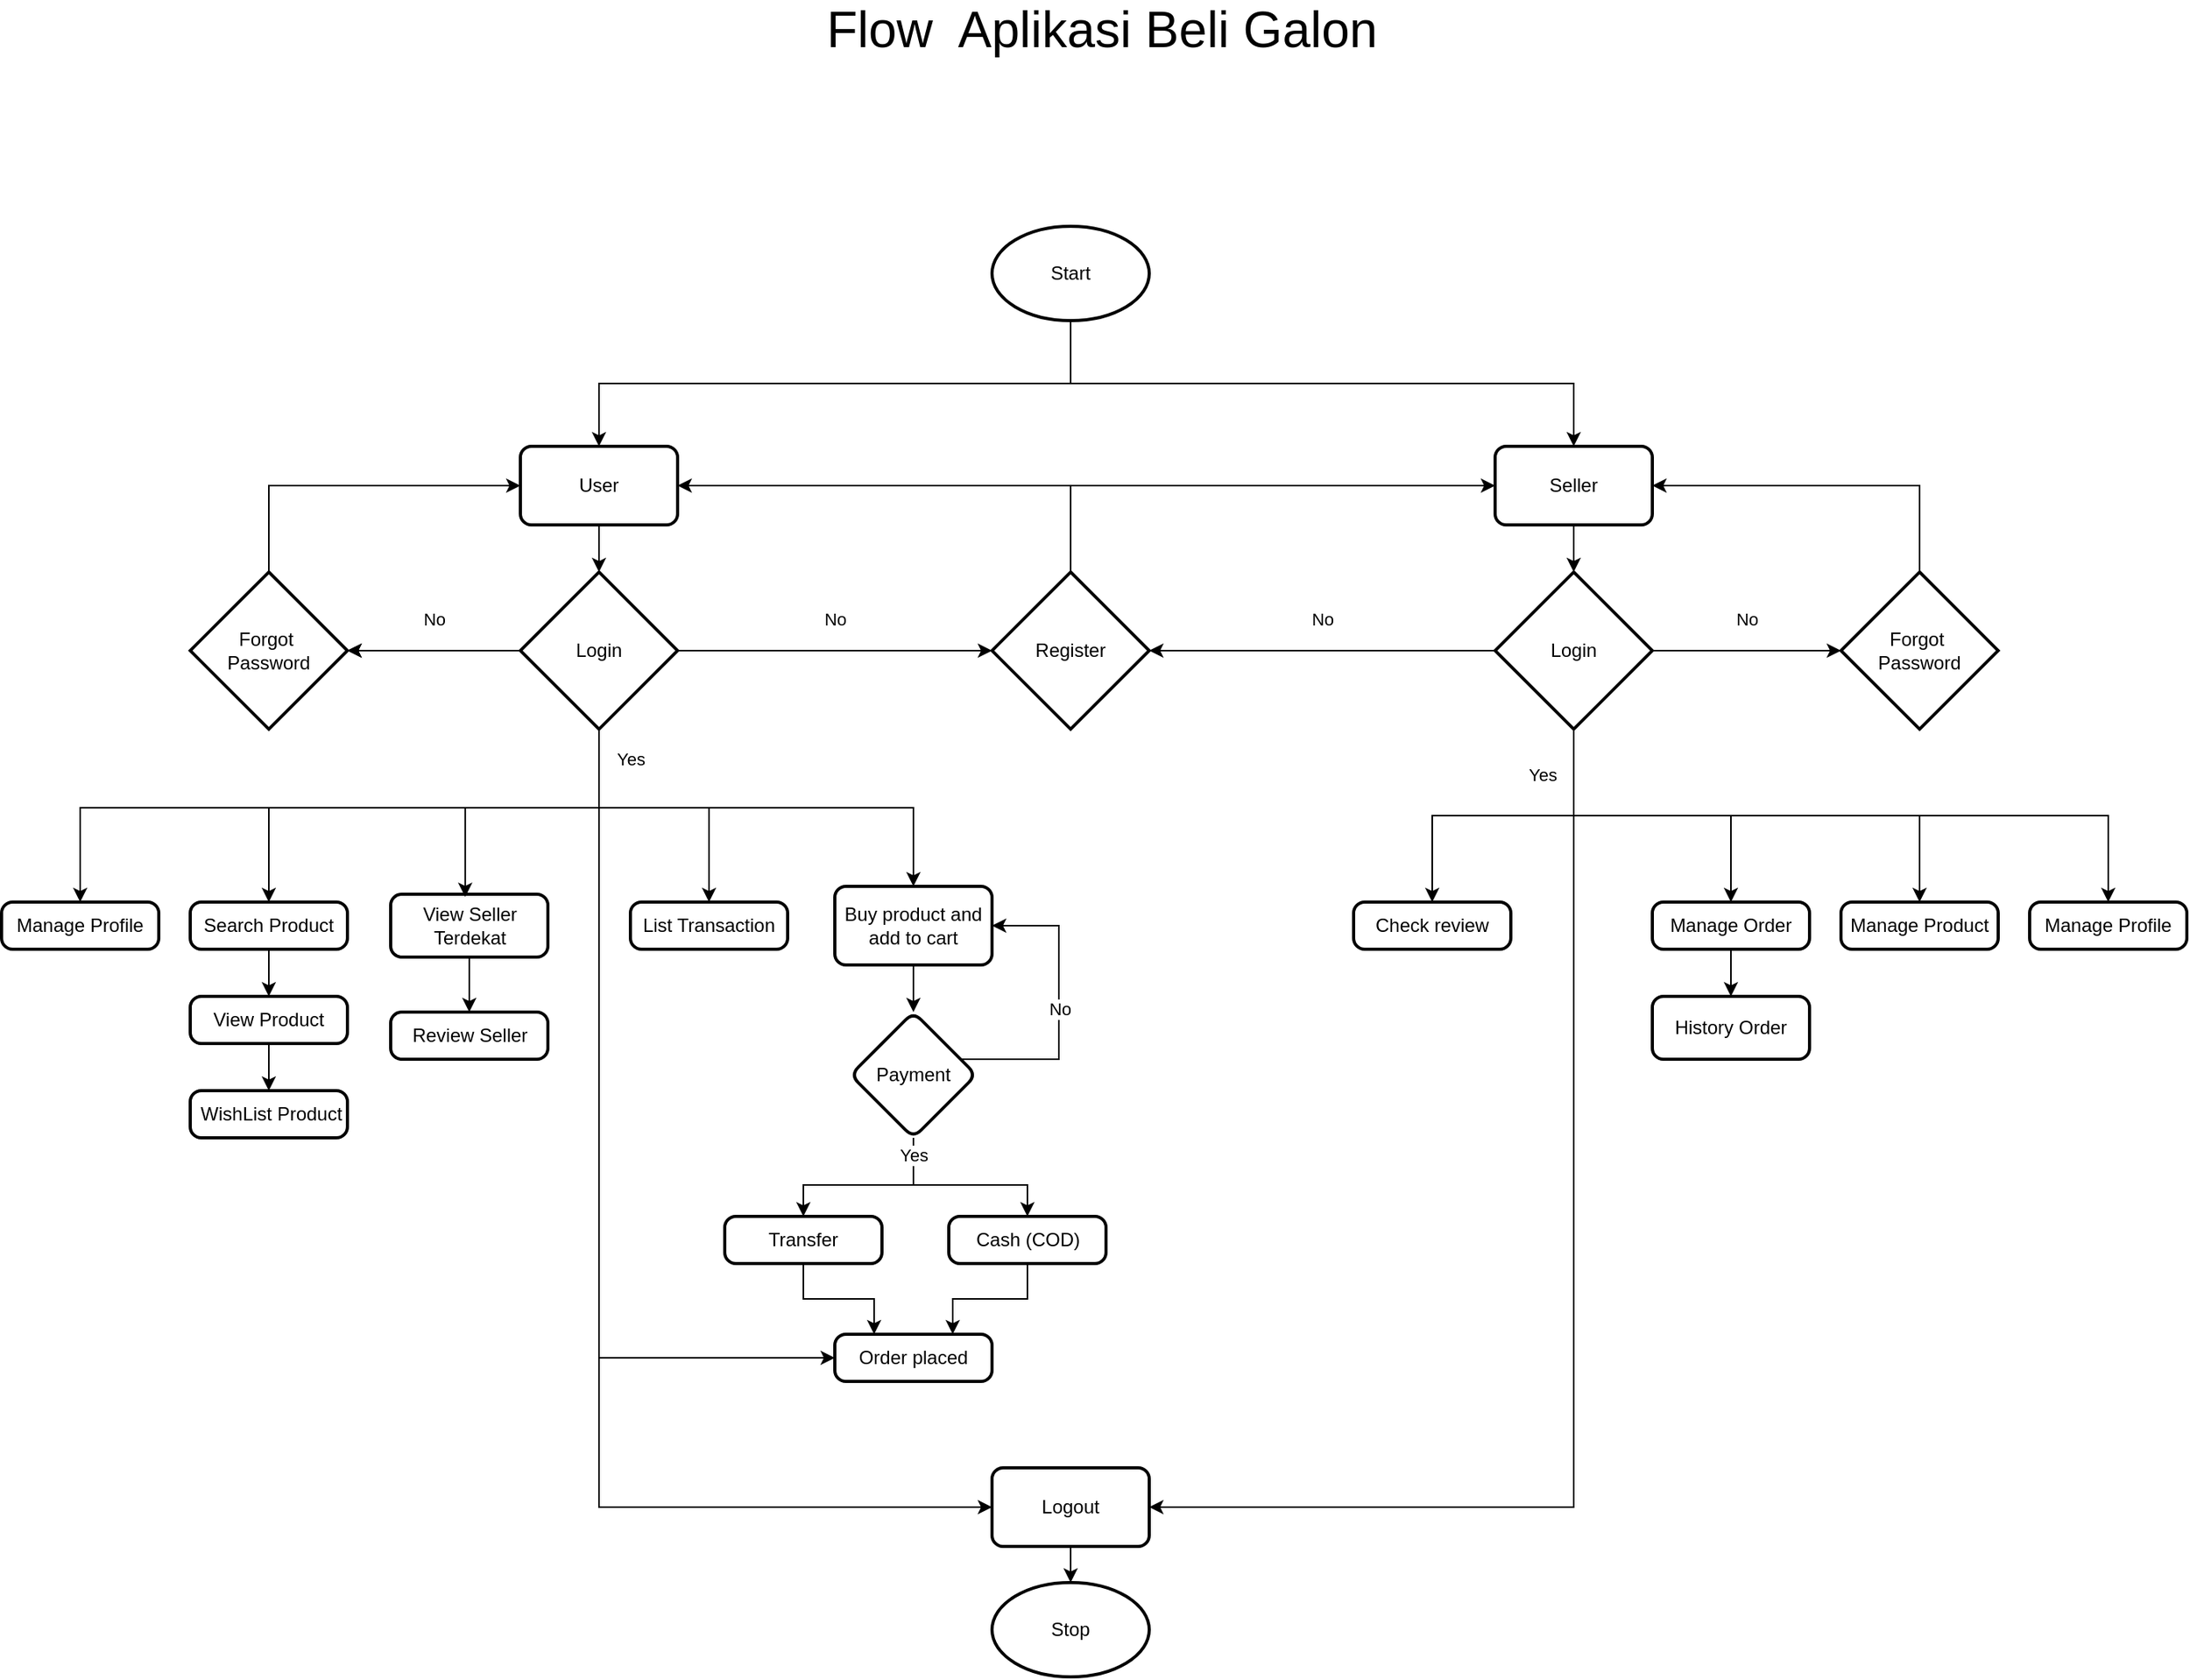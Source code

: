 <mxfile version="25.0.3" pages="2">
  <diagram id="LAZzCgJFHyNmJEEFzouN" name="Page-2">
    <mxGraphModel dx="3176" dy="5292" grid="1" gridSize="10" guides="1" tooltips="1" connect="1" arrows="1" fold="1" page="1" pageScale="1" pageWidth="850" pageHeight="1100" background="none" math="0" shadow="0">
      <root>
        <mxCell id="0" />
        <mxCell id="1" parent="0" />
        <mxCell id="8tDg4r73jLn0cOYWj6-P-1" style="edgeStyle=orthogonalEdgeStyle;rounded=0;orthogonalLoop=1;jettySize=auto;html=1;" parent="1" source="8tDg4r73jLn0cOYWj6-P-3" target="8tDg4r73jLn0cOYWj6-P-5" edge="1">
          <mxGeometry relative="1" as="geometry">
            <Array as="points">
              <mxPoint x="1350" y="-2810" />
              <mxPoint x="1670" y="-2810" />
            </Array>
          </mxGeometry>
        </mxCell>
        <mxCell id="8tDg4r73jLn0cOYWj6-P-2" style="edgeStyle=orthogonalEdgeStyle;rounded=0;orthogonalLoop=1;jettySize=auto;html=1;exitX=0.5;exitY=1;exitDx=0;exitDy=0;exitPerimeter=0;entryX=0.5;entryY=0;entryDx=0;entryDy=0;" parent="1" source="8tDg4r73jLn0cOYWj6-P-3" target="8tDg4r73jLn0cOYWj6-P-4" edge="1">
          <mxGeometry relative="1" as="geometry" />
        </mxCell>
        <mxCell id="8tDg4r73jLn0cOYWj6-P-3" value="Start" style="strokeWidth=2;html=1;shape=mxgraph.flowchart.start_1;whiteSpace=wrap;" parent="1" vertex="1">
          <mxGeometry x="1300" y="-2910" width="100" height="60" as="geometry" />
        </mxCell>
        <mxCell id="8tDg4r73jLn0cOYWj6-P-4" value="User" style="rounded=1;whiteSpace=wrap;html=1;absoluteArcSize=1;arcSize=14;strokeWidth=2;" parent="1" vertex="1">
          <mxGeometry x="1000" y="-2770" width="100" height="50" as="geometry" />
        </mxCell>
        <mxCell id="8tDg4r73jLn0cOYWj6-P-5" value="Seller" style="rounded=1;whiteSpace=wrap;html=1;absoluteArcSize=1;arcSize=14;strokeWidth=2;" parent="1" vertex="1">
          <mxGeometry x="1620" y="-2770" width="100" height="50" as="geometry" />
        </mxCell>
        <mxCell id="8tDg4r73jLn0cOYWj6-P-6" style="edgeStyle=orthogonalEdgeStyle;rounded=0;orthogonalLoop=1;jettySize=auto;html=1;entryX=1;entryY=0.5;entryDx=0;entryDy=0;" parent="1" source="8tDg4r73jLn0cOYWj6-P-8" target="8tDg4r73jLn0cOYWj6-P-4" edge="1">
          <mxGeometry relative="1" as="geometry">
            <Array as="points">
              <mxPoint x="1350" y="-2745" />
            </Array>
          </mxGeometry>
        </mxCell>
        <mxCell id="8tDg4r73jLn0cOYWj6-P-7" style="edgeStyle=orthogonalEdgeStyle;rounded=0;orthogonalLoop=1;jettySize=auto;html=1;exitX=0.5;exitY=0;exitDx=0;exitDy=0;exitPerimeter=0;entryX=0;entryY=0.5;entryDx=0;entryDy=0;" parent="1" source="8tDg4r73jLn0cOYWj6-P-8" target="8tDg4r73jLn0cOYWj6-P-5" edge="1">
          <mxGeometry relative="1" as="geometry" />
        </mxCell>
        <mxCell id="8tDg4r73jLn0cOYWj6-P-8" value="Register" style="strokeWidth=2;html=1;shape=mxgraph.flowchart.decision;whiteSpace=wrap;" parent="1" vertex="1">
          <mxGeometry x="1300" y="-2690" width="100" height="100" as="geometry" />
        </mxCell>
        <mxCell id="8tDg4r73jLn0cOYWj6-P-9" value="Yes" style="edgeStyle=orthogonalEdgeStyle;rounded=0;orthogonalLoop=1;jettySize=auto;html=1;entryX=1;entryY=0.5;entryDx=0;entryDy=0;" parent="1" source="8tDg4r73jLn0cOYWj6-P-15" target="8tDg4r73jLn0cOYWj6-P-31" edge="1">
          <mxGeometry x="-0.924" y="-20" relative="1" as="geometry">
            <Array as="points">
              <mxPoint x="1670" y="-2095" />
            </Array>
            <mxPoint as="offset" />
          </mxGeometry>
        </mxCell>
        <mxCell id="H5SiN7s75GPNOgeYYOhO-19" style="edgeStyle=orthogonalEdgeStyle;rounded=0;orthogonalLoop=1;jettySize=auto;html=1;exitX=0.5;exitY=1;exitDx=0;exitDy=0;exitPerimeter=0;entryX=0.5;entryY=0;entryDx=0;entryDy=0;" parent="1" source="8tDg4r73jLn0cOYWj6-P-15" target="8tDg4r73jLn0cOYWj6-P-53" edge="1">
          <mxGeometry relative="1" as="geometry" />
        </mxCell>
        <mxCell id="H5SiN7s75GPNOgeYYOhO-20" style="edgeStyle=orthogonalEdgeStyle;rounded=0;orthogonalLoop=1;jettySize=auto;html=1;exitX=0.5;exitY=1;exitDx=0;exitDy=0;exitPerimeter=0;entryX=0.5;entryY=0;entryDx=0;entryDy=0;" parent="1" source="8tDg4r73jLn0cOYWj6-P-15" target="8tDg4r73jLn0cOYWj6-P-51" edge="1">
          <mxGeometry relative="1" as="geometry" />
        </mxCell>
        <mxCell id="H5SiN7s75GPNOgeYYOhO-21" style="edgeStyle=orthogonalEdgeStyle;rounded=0;orthogonalLoop=1;jettySize=auto;html=1;exitX=0.5;exitY=1;exitDx=0;exitDy=0;exitPerimeter=0;entryX=0.5;entryY=0;entryDx=0;entryDy=0;" parent="1" source="8tDg4r73jLn0cOYWj6-P-15" target="8tDg4r73jLn0cOYWj6-P-50" edge="1">
          <mxGeometry relative="1" as="geometry" />
        </mxCell>
        <mxCell id="H5SiN7s75GPNOgeYYOhO-22" style="edgeStyle=orthogonalEdgeStyle;rounded=0;orthogonalLoop=1;jettySize=auto;html=1;exitX=0.5;exitY=1;exitDx=0;exitDy=0;exitPerimeter=0;entryX=0.5;entryY=0;entryDx=0;entryDy=0;" parent="1" source="8tDg4r73jLn0cOYWj6-P-15" target="8tDg4r73jLn0cOYWj6-P-54" edge="1">
          <mxGeometry relative="1" as="geometry" />
        </mxCell>
        <mxCell id="8tDg4r73jLn0cOYWj6-P-15" value="Login" style="strokeWidth=2;html=1;shape=mxgraph.flowchart.decision;whiteSpace=wrap;" parent="1" vertex="1">
          <mxGeometry x="1620" y="-2690" width="100" height="100" as="geometry" />
        </mxCell>
        <mxCell id="8tDg4r73jLn0cOYWj6-P-16" value="No" style="edgeStyle=orthogonalEdgeStyle;rounded=0;orthogonalLoop=1;jettySize=auto;html=1;" parent="1" source="8tDg4r73jLn0cOYWj6-P-27" target="8tDg4r73jLn0cOYWj6-P-8" edge="1">
          <mxGeometry y="20" relative="1" as="geometry">
            <mxPoint as="offset" />
          </mxGeometry>
        </mxCell>
        <mxCell id="8tDg4r73jLn0cOYWj6-P-17" value="Yes" style="edgeStyle=orthogonalEdgeStyle;rounded=0;orthogonalLoop=1;jettySize=auto;html=1;entryX=0;entryY=0.5;entryDx=0;entryDy=0;" parent="1" source="8tDg4r73jLn0cOYWj6-P-27" target="8tDg4r73jLn0cOYWj6-P-31" edge="1">
          <mxGeometry x="-0.949" y="20" relative="1" as="geometry">
            <Array as="points">
              <mxPoint x="1050" y="-2095" />
            </Array>
            <mxPoint as="offset" />
          </mxGeometry>
        </mxCell>
        <mxCell id="H5SiN7s75GPNOgeYYOhO-4" style="edgeStyle=orthogonalEdgeStyle;rounded=0;orthogonalLoop=1;jettySize=auto;html=1;exitX=0.5;exitY=1;exitDx=0;exitDy=0;exitPerimeter=0;entryX=0.5;entryY=0;entryDx=0;entryDy=0;" parent="1" source="8tDg4r73jLn0cOYWj6-P-27" target="8tDg4r73jLn0cOYWj6-P-32" edge="1">
          <mxGeometry relative="1" as="geometry">
            <Array as="points">
              <mxPoint x="1050" y="-2540" />
              <mxPoint x="720" y="-2540" />
            </Array>
          </mxGeometry>
        </mxCell>
        <mxCell id="H5SiN7s75GPNOgeYYOhO-5" style="edgeStyle=orthogonalEdgeStyle;rounded=0;orthogonalLoop=1;jettySize=auto;html=1;exitX=0.5;exitY=1;exitDx=0;exitDy=0;exitPerimeter=0;entryX=0.5;entryY=0;entryDx=0;entryDy=0;" parent="1" source="8tDg4r73jLn0cOYWj6-P-27" target="8tDg4r73jLn0cOYWj6-P-33" edge="1">
          <mxGeometry relative="1" as="geometry">
            <Array as="points">
              <mxPoint x="1050" y="-2540" />
              <mxPoint x="840" y="-2540" />
            </Array>
          </mxGeometry>
        </mxCell>
        <mxCell id="H5SiN7s75GPNOgeYYOhO-11" style="edgeStyle=orthogonalEdgeStyle;rounded=0;orthogonalLoop=1;jettySize=auto;html=1;exitX=0.5;exitY=1;exitDx=0;exitDy=0;exitPerimeter=0;entryX=0.5;entryY=0;entryDx=0;entryDy=0;" parent="1" source="8tDg4r73jLn0cOYWj6-P-27" target="8tDg4r73jLn0cOYWj6-P-40" edge="1">
          <mxGeometry relative="1" as="geometry">
            <Array as="points">
              <mxPoint x="1050" y="-2540" />
              <mxPoint x="1120" y="-2540" />
            </Array>
          </mxGeometry>
        </mxCell>
        <mxCell id="H5SiN7s75GPNOgeYYOhO-12" style="edgeStyle=orthogonalEdgeStyle;rounded=0;orthogonalLoop=1;jettySize=auto;html=1;exitX=0.5;exitY=1;exitDx=0;exitDy=0;exitPerimeter=0;entryX=0.5;entryY=0;entryDx=0;entryDy=0;" parent="1" source="8tDg4r73jLn0cOYWj6-P-27" target="8tDg4r73jLn0cOYWj6-P-39" edge="1">
          <mxGeometry relative="1" as="geometry">
            <Array as="points">
              <mxPoint x="1050" y="-2540" />
              <mxPoint x="1250" y="-2540" />
            </Array>
          </mxGeometry>
        </mxCell>
        <mxCell id="H5SiN7s75GPNOgeYYOhO-13" style="edgeStyle=orthogonalEdgeStyle;rounded=0;orthogonalLoop=1;jettySize=auto;html=1;exitX=0.5;exitY=1;exitDx=0;exitDy=0;exitPerimeter=0;entryX=0;entryY=0.5;entryDx=0;entryDy=0;" parent="1" source="8tDg4r73jLn0cOYWj6-P-27" target="8tDg4r73jLn0cOYWj6-P-49" edge="1">
          <mxGeometry relative="1" as="geometry" />
        </mxCell>
        <mxCell id="H5SiN7s75GPNOgeYYOhO-28" value="" style="edgeStyle=orthogonalEdgeStyle;rounded=0;orthogonalLoop=1;jettySize=auto;html=1;" parent="1" source="8tDg4r73jLn0cOYWj6-P-27" target="H5SiN7s75GPNOgeYYOhO-24" edge="1">
          <mxGeometry relative="1" as="geometry" />
        </mxCell>
        <mxCell id="8tDg4r73jLn0cOYWj6-P-27" value="Login" style="strokeWidth=2;html=1;shape=mxgraph.flowchart.decision;whiteSpace=wrap;" parent="1" vertex="1">
          <mxGeometry x="1000" y="-2690" width="100" height="100" as="geometry" />
        </mxCell>
        <mxCell id="8tDg4r73jLn0cOYWj6-P-28" style="edgeStyle=orthogonalEdgeStyle;rounded=0;orthogonalLoop=1;jettySize=auto;html=1;exitX=0.5;exitY=1;exitDx=0;exitDy=0;entryX=0.5;entryY=0;entryDx=0;entryDy=0;entryPerimeter=0;" parent="1" source="8tDg4r73jLn0cOYWj6-P-4" target="8tDg4r73jLn0cOYWj6-P-27" edge="1">
          <mxGeometry relative="1" as="geometry" />
        </mxCell>
        <mxCell id="8tDg4r73jLn0cOYWj6-P-29" value="No" style="edgeStyle=orthogonalEdgeStyle;rounded=0;orthogonalLoop=1;jettySize=auto;html=1;entryX=1;entryY=0.5;entryDx=0;entryDy=0;entryPerimeter=0;" parent="1" source="8tDg4r73jLn0cOYWj6-P-15" target="8tDg4r73jLn0cOYWj6-P-8" edge="1">
          <mxGeometry y="-20" relative="1" as="geometry">
            <mxPoint as="offset" />
          </mxGeometry>
        </mxCell>
        <mxCell id="8tDg4r73jLn0cOYWj6-P-30" style="edgeStyle=orthogonalEdgeStyle;rounded=0;orthogonalLoop=1;jettySize=auto;html=1;exitX=0.5;exitY=1;exitDx=0;exitDy=0;entryX=0.5;entryY=0;entryDx=0;entryDy=0;entryPerimeter=0;" parent="1" source="8tDg4r73jLn0cOYWj6-P-5" target="8tDg4r73jLn0cOYWj6-P-15" edge="1">
          <mxGeometry relative="1" as="geometry" />
        </mxCell>
        <mxCell id="8tDg4r73jLn0cOYWj6-P-31" value="Logout" style="rounded=1;whiteSpace=wrap;html=1;absoluteArcSize=1;arcSize=14;strokeWidth=2;" parent="1" vertex="1">
          <mxGeometry x="1300" y="-2120" width="100" height="50" as="geometry" />
        </mxCell>
        <mxCell id="8tDg4r73jLn0cOYWj6-P-32" value="Manage Profile" style="rounded=1;whiteSpace=wrap;html=1;absoluteArcSize=1;arcSize=14;strokeWidth=2;" parent="1" vertex="1">
          <mxGeometry x="670" y="-2480" width="100" height="30" as="geometry" />
        </mxCell>
        <mxCell id="H5SiN7s75GPNOgeYYOhO-15" style="edgeStyle=orthogonalEdgeStyle;rounded=0;orthogonalLoop=1;jettySize=auto;html=1;exitX=0.5;exitY=1;exitDx=0;exitDy=0;entryX=0.5;entryY=0;entryDx=0;entryDy=0;" parent="1" source="8tDg4r73jLn0cOYWj6-P-33" target="8tDg4r73jLn0cOYWj6-P-37" edge="1">
          <mxGeometry relative="1" as="geometry" />
        </mxCell>
        <mxCell id="8tDg4r73jLn0cOYWj6-P-33" value="Search Product" style="rounded=1;whiteSpace=wrap;html=1;absoluteArcSize=1;arcSize=14;strokeWidth=2;" parent="1" vertex="1">
          <mxGeometry x="790" y="-2480" width="100" height="30" as="geometry" />
        </mxCell>
        <mxCell id="8tDg4r73jLn0cOYWj6-P-34" value="&amp;nbsp;WishList Product" style="rounded=1;whiteSpace=wrap;html=1;absoluteArcSize=1;arcSize=14;strokeWidth=2;" parent="1" vertex="1">
          <mxGeometry x="790" y="-2360" width="100" height="30" as="geometry" />
        </mxCell>
        <mxCell id="H5SiN7s75GPNOgeYYOhO-14" style="edgeStyle=orthogonalEdgeStyle;rounded=0;orthogonalLoop=1;jettySize=auto;html=1;entryX=0.5;entryY=0;entryDx=0;entryDy=0;" parent="1" source="8tDg4r73jLn0cOYWj6-P-35" target="8tDg4r73jLn0cOYWj6-P-36" edge="1">
          <mxGeometry relative="1" as="geometry" />
        </mxCell>
        <mxCell id="8tDg4r73jLn0cOYWj6-P-35" value="View Seller Terdekat" style="rounded=1;whiteSpace=wrap;html=1;absoluteArcSize=1;arcSize=14;strokeWidth=2;" parent="1" vertex="1">
          <mxGeometry x="917.5" y="-2485" width="100" height="40" as="geometry" />
        </mxCell>
        <mxCell id="8tDg4r73jLn0cOYWj6-P-36" value="Review Seller" style="rounded=1;whiteSpace=wrap;html=1;absoluteArcSize=1;arcSize=14;strokeWidth=2;" parent="1" vertex="1">
          <mxGeometry x="917.5" y="-2410" width="100" height="30" as="geometry" />
        </mxCell>
        <mxCell id="H5SiN7s75GPNOgeYYOhO-16" style="edgeStyle=orthogonalEdgeStyle;rounded=0;orthogonalLoop=1;jettySize=auto;html=1;exitX=0.5;exitY=1;exitDx=0;exitDy=0;entryX=0.5;entryY=0;entryDx=0;entryDy=0;" parent="1" source="8tDg4r73jLn0cOYWj6-P-37" target="8tDg4r73jLn0cOYWj6-P-34" edge="1">
          <mxGeometry relative="1" as="geometry" />
        </mxCell>
        <mxCell id="8tDg4r73jLn0cOYWj6-P-37" value="View Product" style="rounded=1;whiteSpace=wrap;html=1;absoluteArcSize=1;arcSize=14;strokeWidth=2;" parent="1" vertex="1">
          <mxGeometry x="790" y="-2420" width="100" height="30" as="geometry" />
        </mxCell>
        <mxCell id="8tDg4r73jLn0cOYWj6-P-38" value="" style="edgeStyle=orthogonalEdgeStyle;rounded=0;orthogonalLoop=1;jettySize=auto;html=1;" parent="1" source="8tDg4r73jLn0cOYWj6-P-39" target="8tDg4r73jLn0cOYWj6-P-44" edge="1">
          <mxGeometry relative="1" as="geometry" />
        </mxCell>
        <mxCell id="8tDg4r73jLn0cOYWj6-P-39" value="Buy product and add to cart" style="rounded=1;whiteSpace=wrap;html=1;absoluteArcSize=1;arcSize=14;strokeWidth=2;" parent="1" vertex="1">
          <mxGeometry x="1200" y="-2490" width="100" height="50" as="geometry" />
        </mxCell>
        <mxCell id="8tDg4r73jLn0cOYWj6-P-40" value="List Transaction" style="rounded=1;whiteSpace=wrap;html=1;absoluteArcSize=1;arcSize=14;strokeWidth=2;" parent="1" vertex="1">
          <mxGeometry x="1070" y="-2480" width="100" height="30" as="geometry" />
        </mxCell>
        <mxCell id="8tDg4r73jLn0cOYWj6-P-41" value="No" style="edgeStyle=orthogonalEdgeStyle;rounded=0;orthogonalLoop=1;jettySize=auto;html=1;entryX=1;entryY=0.5;entryDx=0;entryDy=0;" parent="1" source="8tDg4r73jLn0cOYWj6-P-44" target="8tDg4r73jLn0cOYWj6-P-39" edge="1">
          <mxGeometry relative="1" as="geometry">
            <Array as="points">
              <mxPoint x="1342.5" y="-2380" />
              <mxPoint x="1342.5" y="-2465" />
            </Array>
          </mxGeometry>
        </mxCell>
        <mxCell id="8tDg4r73jLn0cOYWj6-P-42" value="" style="edgeStyle=orthogonalEdgeStyle;rounded=0;orthogonalLoop=1;jettySize=auto;html=1;exitX=0.5;exitY=1;exitDx=0;exitDy=0;entryX=0.5;entryY=0;entryDx=0;entryDy=0;" parent="1" source="8tDg4r73jLn0cOYWj6-P-44" target="8tDg4r73jLn0cOYWj6-P-46" edge="1">
          <mxGeometry relative="1" as="geometry">
            <Array as="points">
              <mxPoint x="1230.5" y="-2300" />
              <mxPoint x="1160.5" y="-2300" />
            </Array>
          </mxGeometry>
        </mxCell>
        <mxCell id="8tDg4r73jLn0cOYWj6-P-43" value="Yes" style="edgeStyle=orthogonalEdgeStyle;rounded=0;orthogonalLoop=1;jettySize=auto;html=1;exitX=0.5;exitY=1;exitDx=0;exitDy=0;entryX=0.5;entryY=0;entryDx=0;entryDy=0;" parent="1" source="8tDg4r73jLn0cOYWj6-P-44" target="8tDg4r73jLn0cOYWj6-P-48" edge="1">
          <mxGeometry x="-0.826" relative="1" as="geometry">
            <Array as="points">
              <mxPoint x="1250.5" y="-2300" />
              <mxPoint x="1322.5" y="-2300" />
            </Array>
            <mxPoint as="offset" />
          </mxGeometry>
        </mxCell>
        <mxCell id="8tDg4r73jLn0cOYWj6-P-44" value="Payment" style="rhombus;whiteSpace=wrap;html=1;rounded=1;arcSize=14;strokeWidth=2;" parent="1" vertex="1">
          <mxGeometry x="1210" y="-2410" width="80" height="80" as="geometry" />
        </mxCell>
        <mxCell id="8tDg4r73jLn0cOYWj6-P-45" style="edgeStyle=orthogonalEdgeStyle;rounded=0;orthogonalLoop=1;jettySize=auto;html=1;exitX=0.5;exitY=1;exitDx=0;exitDy=0;entryX=0.25;entryY=0;entryDx=0;entryDy=0;" parent="1" source="8tDg4r73jLn0cOYWj6-P-46" target="8tDg4r73jLn0cOYWj6-P-49" edge="1">
          <mxGeometry relative="1" as="geometry" />
        </mxCell>
        <mxCell id="8tDg4r73jLn0cOYWj6-P-46" value="Transfer" style="rounded=1;whiteSpace=wrap;html=1;absoluteArcSize=1;arcSize=14;strokeWidth=2;" parent="1" vertex="1">
          <mxGeometry x="1130" y="-2280" width="100" height="30" as="geometry" />
        </mxCell>
        <mxCell id="8tDg4r73jLn0cOYWj6-P-47" style="edgeStyle=orthogonalEdgeStyle;rounded=0;orthogonalLoop=1;jettySize=auto;html=1;exitX=0.5;exitY=1;exitDx=0;exitDy=0;entryX=0.75;entryY=0;entryDx=0;entryDy=0;" parent="1" source="8tDg4r73jLn0cOYWj6-P-48" target="8tDg4r73jLn0cOYWj6-P-49" edge="1">
          <mxGeometry relative="1" as="geometry" />
        </mxCell>
        <mxCell id="8tDg4r73jLn0cOYWj6-P-48" value="Cash (COD)" style="rounded=1;whiteSpace=wrap;html=1;absoluteArcSize=1;arcSize=14;strokeWidth=2;" parent="1" vertex="1">
          <mxGeometry x="1272.5" y="-2280" width="100" height="30" as="geometry" />
        </mxCell>
        <mxCell id="8tDg4r73jLn0cOYWj6-P-49" value="Order placed" style="rounded=1;whiteSpace=wrap;html=1;absoluteArcSize=1;arcSize=14;strokeWidth=2;" parent="1" vertex="1">
          <mxGeometry x="1200" y="-2205" width="100" height="30" as="geometry" />
        </mxCell>
        <mxCell id="8tDg4r73jLn0cOYWj6-P-50" value="Manage Profile" style="rounded=1;whiteSpace=wrap;html=1;absoluteArcSize=1;arcSize=14;strokeWidth=2;" parent="1" vertex="1">
          <mxGeometry x="1960" y="-2480" width="100" height="30" as="geometry" />
        </mxCell>
        <mxCell id="8tDg4r73jLn0cOYWj6-P-51" value="Manage Product" style="rounded=1;whiteSpace=wrap;html=1;absoluteArcSize=1;arcSize=14;strokeWidth=2;" parent="1" vertex="1">
          <mxGeometry x="1840" y="-2480" width="100" height="30" as="geometry" />
        </mxCell>
        <mxCell id="8tDg4r73jLn0cOYWj6-P-52" value="History Order" style="rounded=1;whiteSpace=wrap;html=1;absoluteArcSize=1;arcSize=14;strokeWidth=2;" parent="1" vertex="1">
          <mxGeometry x="1720" y="-2420" width="100" height="40" as="geometry" />
        </mxCell>
        <mxCell id="H5SiN7s75GPNOgeYYOhO-18" style="edgeStyle=orthogonalEdgeStyle;rounded=0;orthogonalLoop=1;jettySize=auto;html=1;exitX=0.5;exitY=1;exitDx=0;exitDy=0;entryX=0.5;entryY=0;entryDx=0;entryDy=0;" parent="1" source="8tDg4r73jLn0cOYWj6-P-53" target="8tDg4r73jLn0cOYWj6-P-52" edge="1">
          <mxGeometry relative="1" as="geometry" />
        </mxCell>
        <mxCell id="8tDg4r73jLn0cOYWj6-P-53" value="Manage Order" style="rounded=1;whiteSpace=wrap;html=1;absoluteArcSize=1;arcSize=14;strokeWidth=2;" parent="1" vertex="1">
          <mxGeometry x="1720" y="-2480" width="100" height="30" as="geometry" />
        </mxCell>
        <mxCell id="8tDg4r73jLn0cOYWj6-P-54" value="Check review" style="rounded=1;whiteSpace=wrap;html=1;absoluteArcSize=1;arcSize=14;strokeWidth=2;" parent="1" vertex="1">
          <mxGeometry x="1530" y="-2480" width="100" height="30" as="geometry" />
        </mxCell>
        <mxCell id="8tDg4r73jLn0cOYWj6-P-55" value="" style="edgeStyle=orthogonalEdgeStyle;rounded=0;orthogonalLoop=1;jettySize=auto;html=1;" parent="1" source="8tDg4r73jLn0cOYWj6-P-31" target="8tDg4r73jLn0cOYWj6-P-56" edge="1">
          <mxGeometry relative="1" as="geometry">
            <mxPoint x="1197.5" y="-1820" as="sourcePoint" />
            <mxPoint x="1197.5" y="-1755" as="targetPoint" />
          </mxGeometry>
        </mxCell>
        <mxCell id="8tDg4r73jLn0cOYWj6-P-56" value="Stop" style="strokeWidth=2;html=1;shape=mxgraph.flowchart.start_1;whiteSpace=wrap;" parent="1" vertex="1">
          <mxGeometry x="1300" y="-2047" width="100" height="60" as="geometry" />
        </mxCell>
        <mxCell id="H5SiN7s75GPNOgeYYOhO-17" style="edgeStyle=orthogonalEdgeStyle;rounded=0;orthogonalLoop=1;jettySize=auto;html=1;exitX=0.5;exitY=1;exitDx=0;exitDy=0;exitPerimeter=0;entryX=0.474;entryY=0.043;entryDx=0;entryDy=0;entryPerimeter=0;" parent="1" source="8tDg4r73jLn0cOYWj6-P-27" target="8tDg4r73jLn0cOYWj6-P-35" edge="1">
          <mxGeometry relative="1" as="geometry">
            <Array as="points">
              <mxPoint x="1050" y="-2540" />
              <mxPoint x="965" y="-2540" />
            </Array>
          </mxGeometry>
        </mxCell>
        <mxCell id="H5SiN7s75GPNOgeYYOhO-26" style="edgeStyle=orthogonalEdgeStyle;rounded=0;orthogonalLoop=1;jettySize=auto;html=1;exitX=0.5;exitY=0;exitDx=0;exitDy=0;exitPerimeter=0;entryX=0;entryY=0.5;entryDx=0;entryDy=0;" parent="1" source="H5SiN7s75GPNOgeYYOhO-24" target="8tDg4r73jLn0cOYWj6-P-4" edge="1">
          <mxGeometry relative="1" as="geometry" />
        </mxCell>
        <mxCell id="H5SiN7s75GPNOgeYYOhO-24" value="Forgot&amp;nbsp;&lt;div&gt;Password&lt;/div&gt;" style="strokeWidth=2;html=1;shape=mxgraph.flowchart.decision;whiteSpace=wrap;" parent="1" vertex="1">
          <mxGeometry x="790" y="-2690" width="100" height="100" as="geometry" />
        </mxCell>
        <mxCell id="H5SiN7s75GPNOgeYYOhO-25" value="No" style="edgeStyle=orthogonalEdgeStyle;rounded=0;orthogonalLoop=1;jettySize=auto;html=1;exitX=0;exitY=0.5;exitDx=0;exitDy=0;exitPerimeter=0;entryX=1;entryY=0.5;entryDx=0;entryDy=0;entryPerimeter=0;" parent="1" source="8tDg4r73jLn0cOYWj6-P-27" target="H5SiN7s75GPNOgeYYOhO-24" edge="1">
          <mxGeometry y="-20" relative="1" as="geometry">
            <mxPoint as="offset" />
          </mxGeometry>
        </mxCell>
        <mxCell id="H5SiN7s75GPNOgeYYOhO-31" style="edgeStyle=orthogonalEdgeStyle;rounded=0;orthogonalLoop=1;jettySize=auto;html=1;exitX=0.5;exitY=0;exitDx=0;exitDy=0;exitPerimeter=0;entryX=1;entryY=0.5;entryDx=0;entryDy=0;" parent="1" source="H5SiN7s75GPNOgeYYOhO-29" target="8tDg4r73jLn0cOYWj6-P-5" edge="1">
          <mxGeometry relative="1" as="geometry" />
        </mxCell>
        <mxCell id="H5SiN7s75GPNOgeYYOhO-29" value="Forgot&amp;nbsp;&lt;div&gt;Password&lt;/div&gt;" style="strokeWidth=2;html=1;shape=mxgraph.flowchart.decision;whiteSpace=wrap;" parent="1" vertex="1">
          <mxGeometry x="1840" y="-2690" width="100" height="100" as="geometry" />
        </mxCell>
        <mxCell id="H5SiN7s75GPNOgeYYOhO-30" value="No" style="edgeStyle=orthogonalEdgeStyle;rounded=0;orthogonalLoop=1;jettySize=auto;html=1;entryX=0;entryY=0.5;entryDx=0;entryDy=0;entryPerimeter=0;" parent="1" source="8tDg4r73jLn0cOYWj6-P-15" target="H5SiN7s75GPNOgeYYOhO-29" edge="1">
          <mxGeometry y="20" relative="1" as="geometry">
            <mxPoint as="offset" />
          </mxGeometry>
        </mxCell>
        <mxCell id="HlZVBb7B23S8qVt_JWEx-1" value="&lt;font&gt;Flow&amp;nbsp; Aplikasi Beli Galon&lt;/font&gt;" style="text;html=1;align=center;verticalAlign=middle;whiteSpace=wrap;rounded=0;fontSize=32;" vertex="1" parent="1">
          <mxGeometry x="1140" y="-3050" width="460" height="30" as="geometry" />
        </mxCell>
      </root>
    </mxGraphModel>
  </diagram>
  <diagram id="cdyGDWooNTioHARPBS7q" name="Page-3">
    <mxGraphModel dx="-1131" dy="3623" grid="1" gridSize="10" guides="1" tooltips="1" connect="1" arrows="1" fold="1" page="1" pageScale="1" pageWidth="850" pageHeight="1100" math="0" shadow="0">
      <root>
        <mxCell id="0" />
        <mxCell id="1" parent="0" />
        <mxCell id="vM8uv39_v85_bqD-jxS1-1" value="" style="whiteSpace=wrap;html=1;aspect=fixed;" parent="1" vertex="1">
          <mxGeometry x="4055" y="-1029.5" width="1090" height="1090" as="geometry" />
        </mxCell>
        <mxCell id="vM8uv39_v85_bqD-jxS1-2" value="" style="edgeStyle=orthogonalEdgeStyle;rounded=0;orthogonalLoop=1;jettySize=auto;html=1;" parent="1" source="vM8uv39_v85_bqD-jxS1-3" target="vM8uv39_v85_bqD-jxS1-7" edge="1">
          <mxGeometry relative="1" as="geometry" />
        </mxCell>
        <mxCell id="vM8uv39_v85_bqD-jxS1-3" value="Pending" style="rounded=0;whiteSpace=wrap;html=1;" parent="1" vertex="1">
          <mxGeometry x="4540" y="-870" width="120" height="60" as="geometry" />
        </mxCell>
        <mxCell id="vM8uv39_v85_bqD-jxS1-4" value="user membuat pesanan" style="text;html=1;align=center;verticalAlign=middle;whiteSpace=wrap;rounded=0;" parent="1" vertex="1">
          <mxGeometry x="4670" y="-855" width="210" height="30" as="geometry" />
        </mxCell>
        <mxCell id="vM8uv39_v85_bqD-jxS1-5" value="" style="edgeStyle=orthogonalEdgeStyle;rounded=0;orthogonalLoop=1;jettySize=auto;html=1;" parent="1" source="vM8uv39_v85_bqD-jxS1-7" target="vM8uv39_v85_bqD-jxS1-13" edge="1">
          <mxGeometry relative="1" as="geometry" />
        </mxCell>
        <mxCell id="vM8uv39_v85_bqD-jxS1-6" value="pesanan sesuai dan dibayar ( transfer )" style="edgeLabel;html=1;align=center;verticalAlign=middle;resizable=0;points=[];" parent="vM8uv39_v85_bqD-jxS1-5" connectable="0" vertex="1">
          <mxGeometry x="-0.304" y="3" relative="1" as="geometry">
            <mxPoint as="offset" />
          </mxGeometry>
        </mxCell>
        <mxCell id="vM8uv39_v85_bqD-jxS1-7" value="Konfirmasi" style="rounded=0;whiteSpace=wrap;html=1;" parent="1" vertex="1">
          <mxGeometry x="4540" y="-730" width="120" height="60" as="geometry" />
        </mxCell>
        <mxCell id="vM8uv39_v85_bqD-jxS1-8" value="Penjual konfirmasi pesanan" style="text;html=1;align=center;verticalAlign=middle;whiteSpace=wrap;rounded=0;" parent="1" vertex="1">
          <mxGeometry x="4670" y="-718" width="210" height="30" as="geometry" />
        </mxCell>
        <mxCell id="vM8uv39_v85_bqD-jxS1-9" value="" style="edgeStyle=orthogonalEdgeStyle;rounded=0;orthogonalLoop=1;jettySize=auto;html=1;" parent="1" source="vM8uv39_v85_bqD-jxS1-13" target="vM8uv39_v85_bqD-jxS1-19" edge="1">
          <mxGeometry relative="1" as="geometry" />
        </mxCell>
        <mxCell id="vM8uv39_v85_bqD-jxS1-10" value="cash" style="edgeLabel;html=1;align=center;verticalAlign=middle;resizable=0;points=[];" parent="vM8uv39_v85_bqD-jxS1-9" connectable="0" vertex="1">
          <mxGeometry x="0.107" relative="1" as="geometry">
            <mxPoint as="offset" />
          </mxGeometry>
        </mxCell>
        <mxCell id="vM8uv39_v85_bqD-jxS1-11" value="" style="edgeStyle=orthogonalEdgeStyle;rounded=0;orthogonalLoop=1;jettySize=auto;html=1;" parent="1" source="vM8uv39_v85_bqD-jxS1-13" target="vM8uv39_v85_bqD-jxS1-20" edge="1">
          <mxGeometry relative="1" as="geometry" />
        </mxCell>
        <mxCell id="vM8uv39_v85_bqD-jxS1-12" value="Pesanan dibayar ( transfer )" style="edgeLabel;html=1;align=center;verticalAlign=middle;resizable=0;points=[];" parent="vM8uv39_v85_bqD-jxS1-11" connectable="0" vertex="1">
          <mxGeometry x="0.003" y="1" relative="1" as="geometry">
            <mxPoint y="1" as="offset" />
          </mxGeometry>
        </mxCell>
        <mxCell id="vM8uv39_v85_bqD-jxS1-13" value="Dikirim" style="whiteSpace=wrap;html=1;rounded=0;" parent="1" vertex="1">
          <mxGeometry x="4540" y="-530" width="120" height="72" as="geometry" />
        </mxCell>
        <mxCell id="vM8uv39_v85_bqD-jxS1-14" value="Penjual mengirim pesanan" style="text;html=1;align=center;verticalAlign=middle;whiteSpace=wrap;rounded=0;" parent="1" vertex="1">
          <mxGeometry x="4670" y="-574" width="210" height="31" as="geometry" />
        </mxCell>
        <mxCell id="vM8uv39_v85_bqD-jxS1-15" style="edgeStyle=orthogonalEdgeStyle;rounded=0;orthogonalLoop=1;jettySize=auto;html=1;entryX=0;entryY=0.5;entryDx=0;entryDy=0;" parent="1" source="vM8uv39_v85_bqD-jxS1-19" target="vM8uv39_v85_bqD-jxS1-20" edge="1">
          <mxGeometry relative="1" as="geometry" />
        </mxCell>
        <mxCell id="vM8uv39_v85_bqD-jxS1-16" value="di bayar" style="edgeLabel;html=1;align=center;verticalAlign=middle;resizable=0;points=[];" parent="vM8uv39_v85_bqD-jxS1-15" connectable="0" vertex="1">
          <mxGeometry x="0.069" y="-2" relative="1" as="geometry">
            <mxPoint as="offset" />
          </mxGeometry>
        </mxCell>
        <mxCell id="vM8uv39_v85_bqD-jxS1-17" style="edgeStyle=orthogonalEdgeStyle;rounded=0;orthogonalLoop=1;jettySize=auto;html=1;entryX=0;entryY=0.5;entryDx=0;entryDy=0;" parent="1" source="vM8uv39_v85_bqD-jxS1-19" target="vM8uv39_v85_bqD-jxS1-24" edge="1">
          <mxGeometry relative="1" as="geometry">
            <mxPoint x="4440" y="-150" as="targetPoint" />
            <Array as="points">
              <mxPoint x="4440" y="-150" />
            </Array>
          </mxGeometry>
        </mxCell>
        <mxCell id="vM8uv39_v85_bqD-jxS1-18" value="tidak dibayar" style="edgeLabel;html=1;align=center;verticalAlign=middle;resizable=0;points=[];" parent="vM8uv39_v85_bqD-jxS1-17" connectable="0" vertex="1">
          <mxGeometry x="-0.314" y="1" relative="1" as="geometry">
            <mxPoint y="-1" as="offset" />
          </mxGeometry>
        </mxCell>
        <mxCell id="vM8uv39_v85_bqD-jxS1-19" value="dibayar ( cash )" style="whiteSpace=wrap;html=1;rounded=0;" parent="1" vertex="1">
          <mxGeometry x="4380" y="-450" width="120" height="70" as="geometry" />
        </mxCell>
        <mxCell id="vM8uv39_v85_bqD-jxS1-20" value="Pesanan Sampai" style="whiteSpace=wrap;html=1;rounded=0;" parent="1" vertex="1">
          <mxGeometry x="4540" y="-320" width="120" height="60" as="geometry" />
        </mxCell>
        <mxCell id="vM8uv39_v85_bqD-jxS1-21" value="Penjual konfirmasi pesanan dibayar atau tidak" style="text;html=1;align=center;verticalAlign=middle;whiteSpace=wrap;rounded=0;" parent="1" vertex="1">
          <mxGeometry x="4220" y="-500" width="210" height="31" as="geometry" />
        </mxCell>
        <mxCell id="vM8uv39_v85_bqD-jxS1-22" value="User konfirmasi pesanan sampai, order selesai" style="text;html=1;align=center;verticalAlign=middle;whiteSpace=wrap;rounded=0;" parent="1" vertex="1">
          <mxGeometry x="4680" y="-305.5" width="210" height="31" as="geometry" />
        </mxCell>
        <mxCell id="vM8uv39_v85_bqD-jxS1-23" value="" style="edgeStyle=orthogonalEdgeStyle;rounded=0;orthogonalLoop=1;jettySize=auto;html=1;" parent="1" source="vM8uv39_v85_bqD-jxS1-24" target="vM8uv39_v85_bqD-jxS1-20" edge="1">
          <mxGeometry relative="1" as="geometry" />
        </mxCell>
        <mxCell id="vM8uv39_v85_bqD-jxS1-24" value="Dibatalkan" style="whiteSpace=wrap;html=1;rounded=0;" parent="1" vertex="1">
          <mxGeometry x="4540" y="-180" width="120" height="60" as="geometry" />
        </mxCell>
        <mxCell id="vM8uv39_v85_bqD-jxS1-25" value="User/ penjual bisa membatalkan jika pesanan tidak sesuai&amp;nbsp;" style="text;html=1;align=center;verticalAlign=middle;whiteSpace=wrap;rounded=0;" parent="1" vertex="1">
          <mxGeometry x="4680" y="-165.5" width="210" height="31" as="geometry" />
        </mxCell>
        <mxCell id="vM8uv39_v85_bqD-jxS1-26" value="Note:&amp;nbsp;&lt;div&gt;Status order untuk USER:&lt;/div&gt;&lt;div&gt;-&amp;nbsp; delivered: button untuk merubah status muncul jika status order sudah shipped (dikirim)&lt;/div&gt;&lt;div&gt;- cancelled: button untuk cancelled akan muncul selama status order nya belum shipped (dikirim)&lt;/div&gt;" style="text;html=1;align=left;verticalAlign=middle;whiteSpace=wrap;rounded=0;" parent="1" vertex="1">
          <mxGeometry x="4410" y="-88" width="420" height="110" as="geometry" />
        </mxCell>
        <mxCell id="vM8uv39_v85_bqD-jxS1-27" value="&lt;h1 style=&quot;margin-top: 0px;&quot;&gt;&lt;span style=&quot;background-color: initial;&quot;&gt;Status Order&lt;/span&gt;&lt;/h1&gt;&lt;h1 style=&quot;margin-top: 0px;&quot;&gt;&lt;span style=&quot;background-color: initial; font-size: 12px; font-weight: normal;&quot;&gt;1. Pending&lt;/span&gt;&lt;br&gt;&lt;span style=&quot;background-color: initial; font-size: 12px; font-weight: normal;&quot;&gt;2. Confiirmed : Penjual konfirmasi pesanan&lt;/span&gt;&lt;br&gt;&lt;span style=&quot;background-color: initial; font-size: 12px; font-weight: normal;&quot;&gt;3. Shipped : Penjual mengirim pesanan ke user&lt;/span&gt;&lt;br&gt;&lt;span style=&quot;background-color: initial; font-size: 12px; font-weight: normal;&quot;&gt;4. Delivered : User menerima pesanan&lt;/span&gt;&lt;br&gt;&lt;span style=&quot;background-color: initial; font-size: 12px; font-weight: normal;&quot;&gt;5. Cancelled : Penjual atau user membatalkan pesanan&lt;/span&gt;&lt;/h1&gt;" style="text;html=1;whiteSpace=wrap;overflow=hidden;rounded=0;" parent="1" vertex="1">
          <mxGeometry x="4180" y="-878" width="340" height="220" as="geometry" />
        </mxCell>
        <mxCell id="vM8uv39_v85_bqD-jxS1-28" value="Pesanan dibuat" style="whiteSpace=wrap;html=1;rounded=0;" parent="1" vertex="1">
          <mxGeometry x="4540" y="-1010" width="120" height="60" as="geometry" />
        </mxCell>
        <mxCell id="vM8uv39_v85_bqD-jxS1-29" value="" style="edgeStyle=orthogonalEdgeStyle;rounded=0;orthogonalLoop=1;jettySize=auto;html=1;" parent="1" edge="1">
          <mxGeometry relative="1" as="geometry">
            <mxPoint x="4599.78" y="-950" as="sourcePoint" />
            <mxPoint x="4599.78" y="-870" as="targetPoint" />
          </mxGeometry>
        </mxCell>
        <mxCell id="tl47D3gMt8ySaA_zj4Og-1" value="&lt;font&gt;Flow&amp;nbsp; Order&lt;/font&gt;" style="text;html=1;align=center;verticalAlign=middle;whiteSpace=wrap;rounded=0;fontSize=32;" vertex="1" parent="1">
          <mxGeometry x="4350" y="-1130" width="460" height="30" as="geometry" />
        </mxCell>
      </root>
    </mxGraphModel>
  </diagram>
</mxfile>
